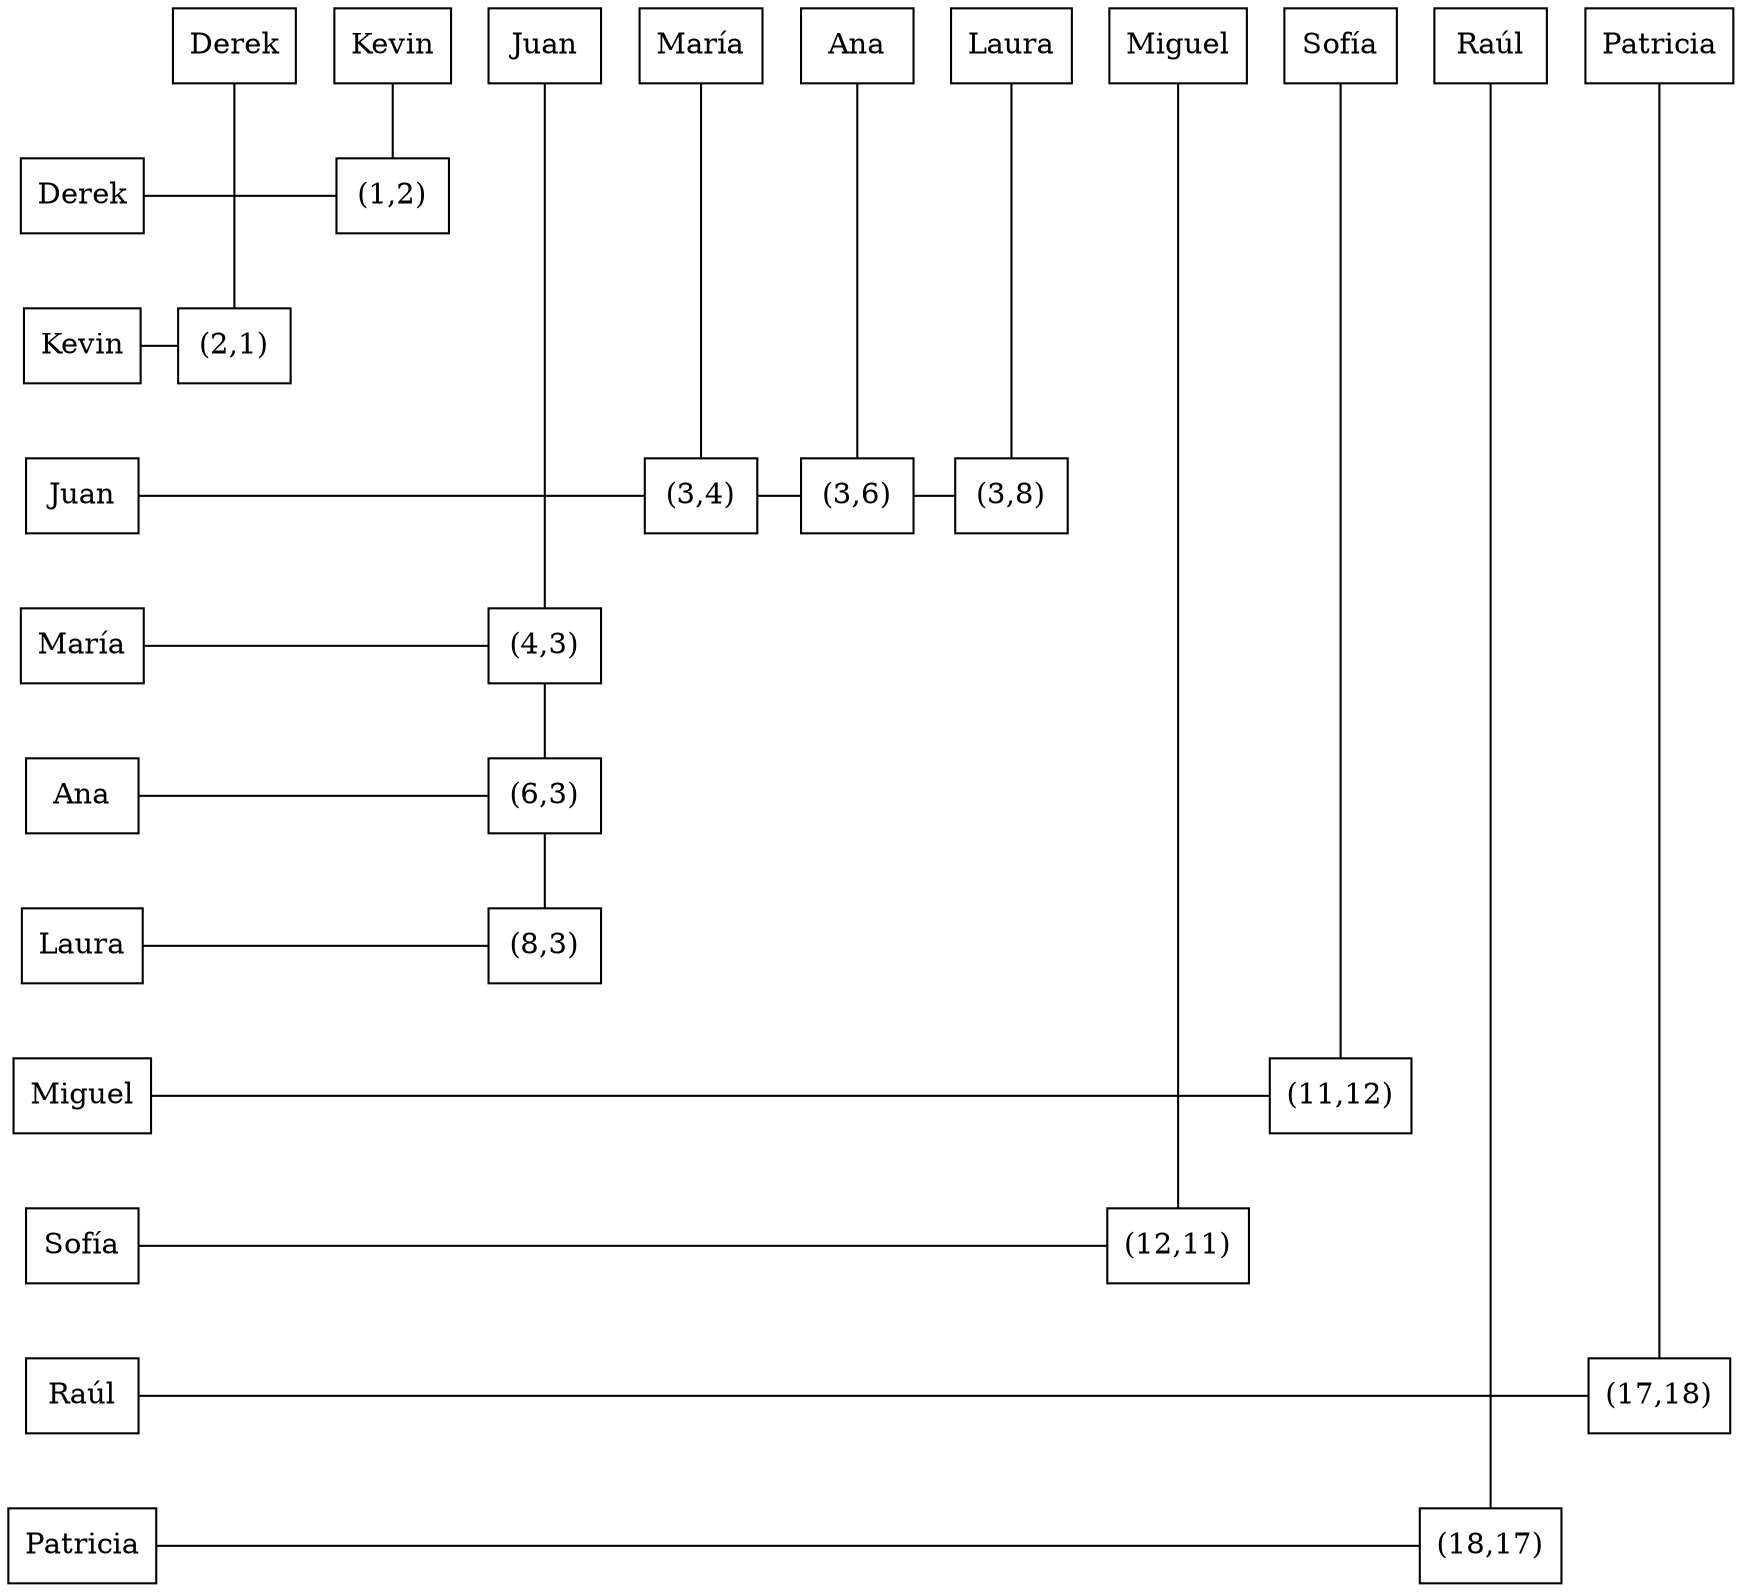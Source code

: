 digraph G {
node [shape=box];
rankdir=TB;
// Definir encabezados de filas
fila1 [label="Derek", group=1];
fila2 [label="Kevin", group=1];
fila3 [label="Juan", group=1];
fila4 [label="María", group=1];
fila6 [label="Ana", group=1];
fila8 [label="Laura", group=1];
fila11 [label="Miguel", group=1];
fila12 [label="Sofía", group=1];
fila17 [label="Raúl", group=1];
fila18 [label="Patricia", group=1];
// Definir encabezados de columnas
col1 [label="Derek", group=2];
col2 [label="Kevin", group=3];
col3 [label="Juan", group=4];
col4 [label="María", group=5];
col6 [label="Ana", group=7];
col8 [label="Laura", group=9];
col11 [label="Miguel", group=12];
col12 [label="Sofía", group=13];
col17 [label="Raúl", group=18];
col18 [label="Patricia", group=19];
{ rank=same; col1; col2; col3; col4; col6; col8; col11; col12; col17; col18; }
// Definir nodos en las coordenadas especificadas
nodo1_2 [label="(1,2)", group=3];
nodo2_1 [label="(2,1)", group=2];
nodo3_4 [label="(3,4)", group=5];
nodo3_6 [label="(3,6)", group=7];
nodo3_8 [label="(3,8)", group=9];
nodo4_3 [label="(4,3)", group=4];
nodo6_3 [label="(6,3)", group=4];
nodo8_3 [label="(8,3)", group=4];
nodo11_12 [label="(11,12)", group=13];
nodo12_11 [label="(12,11)", group=12];
nodo17_18 [label="(17,18)", group=19];
nodo18_17 [label="(18,17)", group=18];
// Conectar encabezados de filas con nodos y los nodos entre ellos horizontalmente
fila1 -> nodo1_2 [dir=none];
fila2 -> nodo2_1 [dir=none];
fila3 -> nodo3_4 [dir=none];
nodo3_4 -> nodo3_6 [dir=none];
nodo3_6 -> nodo3_8 [dir=none];
fila4 -> nodo4_3 [dir=none];
fila6 -> nodo6_3 [dir=none];
fila8 -> nodo8_3 [dir=none];
fila11 -> nodo11_12 [dir=none];
fila12 -> nodo12_11 [dir=none];
fila17 -> nodo17_18 [dir=none];
fila18 -> nodo18_17 [dir=none];
// Conectar encabezados de columnas con nodos y los nodos entre ellos verticalmente
col1 -> nodo2_1 [dir=none];
col2 -> nodo1_2 [dir=none];
col3 -> nodo4_3 [dir=none];
nodo4_3 -> nodo6_3 [dir=none];
nodo6_3 -> nodo8_3 [dir=none];
col4 -> nodo3_4 [dir=none];
col6 -> nodo3_6 [dir=none];
col8 -> nodo3_8 [dir=none];
col11 -> nodo12_11 [dir=none];
col12 -> nodo11_12 [dir=none];
col17 -> nodo18_17 [dir=none];
col18 -> nodo17_18 [dir=none];
// Mantener los encabezados de filas alineados verticalmente
fila1 -> fila2 [style=invis];
fila2 -> fila3 [style=invis];
fila3 -> fila4 [style=invis];
fila4 -> fila6 [style=invis];
fila6 -> fila8 [style=invis];
fila8 -> fila11 [style=invis];
fila11 -> fila12 [style=invis];
fila12 -> fila17 [style=invis];
fila17 -> fila18 [style=invis];
// Mantener los nodos de la misma fila en el mismo rango horizontal
{ rank=same; fila1; nodo1_2 }
{ rank=same; fila2; nodo2_1 }
{ rank=same; fila3; nodo3_4 }
{ rank=same; fila3; nodo3_6 }
{ rank=same; fila3; nodo3_8 }
{ rank=same; fila4; nodo4_3 }
{ rank=same; fila6; nodo6_3 }
{ rank=same; fila8; nodo8_3 }
{ rank=same; fila11; nodo11_12 }
{ rank=same; fila12; nodo12_11 }
{ rank=same; fila17; nodo17_18 }
{ rank=same; fila18; nodo18_17 }
// Conectar las columnas entre sí de forma invisible para mantener el orden
col1 -> col2 [style=invis];
col2 -> col3 [style=invis];
col3 -> col4 [style=invis];
col4 -> col6 [style=invis];
col6 -> col8 [style=invis];
col8 -> col11 [style=invis];
col11 -> col12 [style=invis];
col12 -> col17 [style=invis];
col17 -> col18 [style=invis];
}
